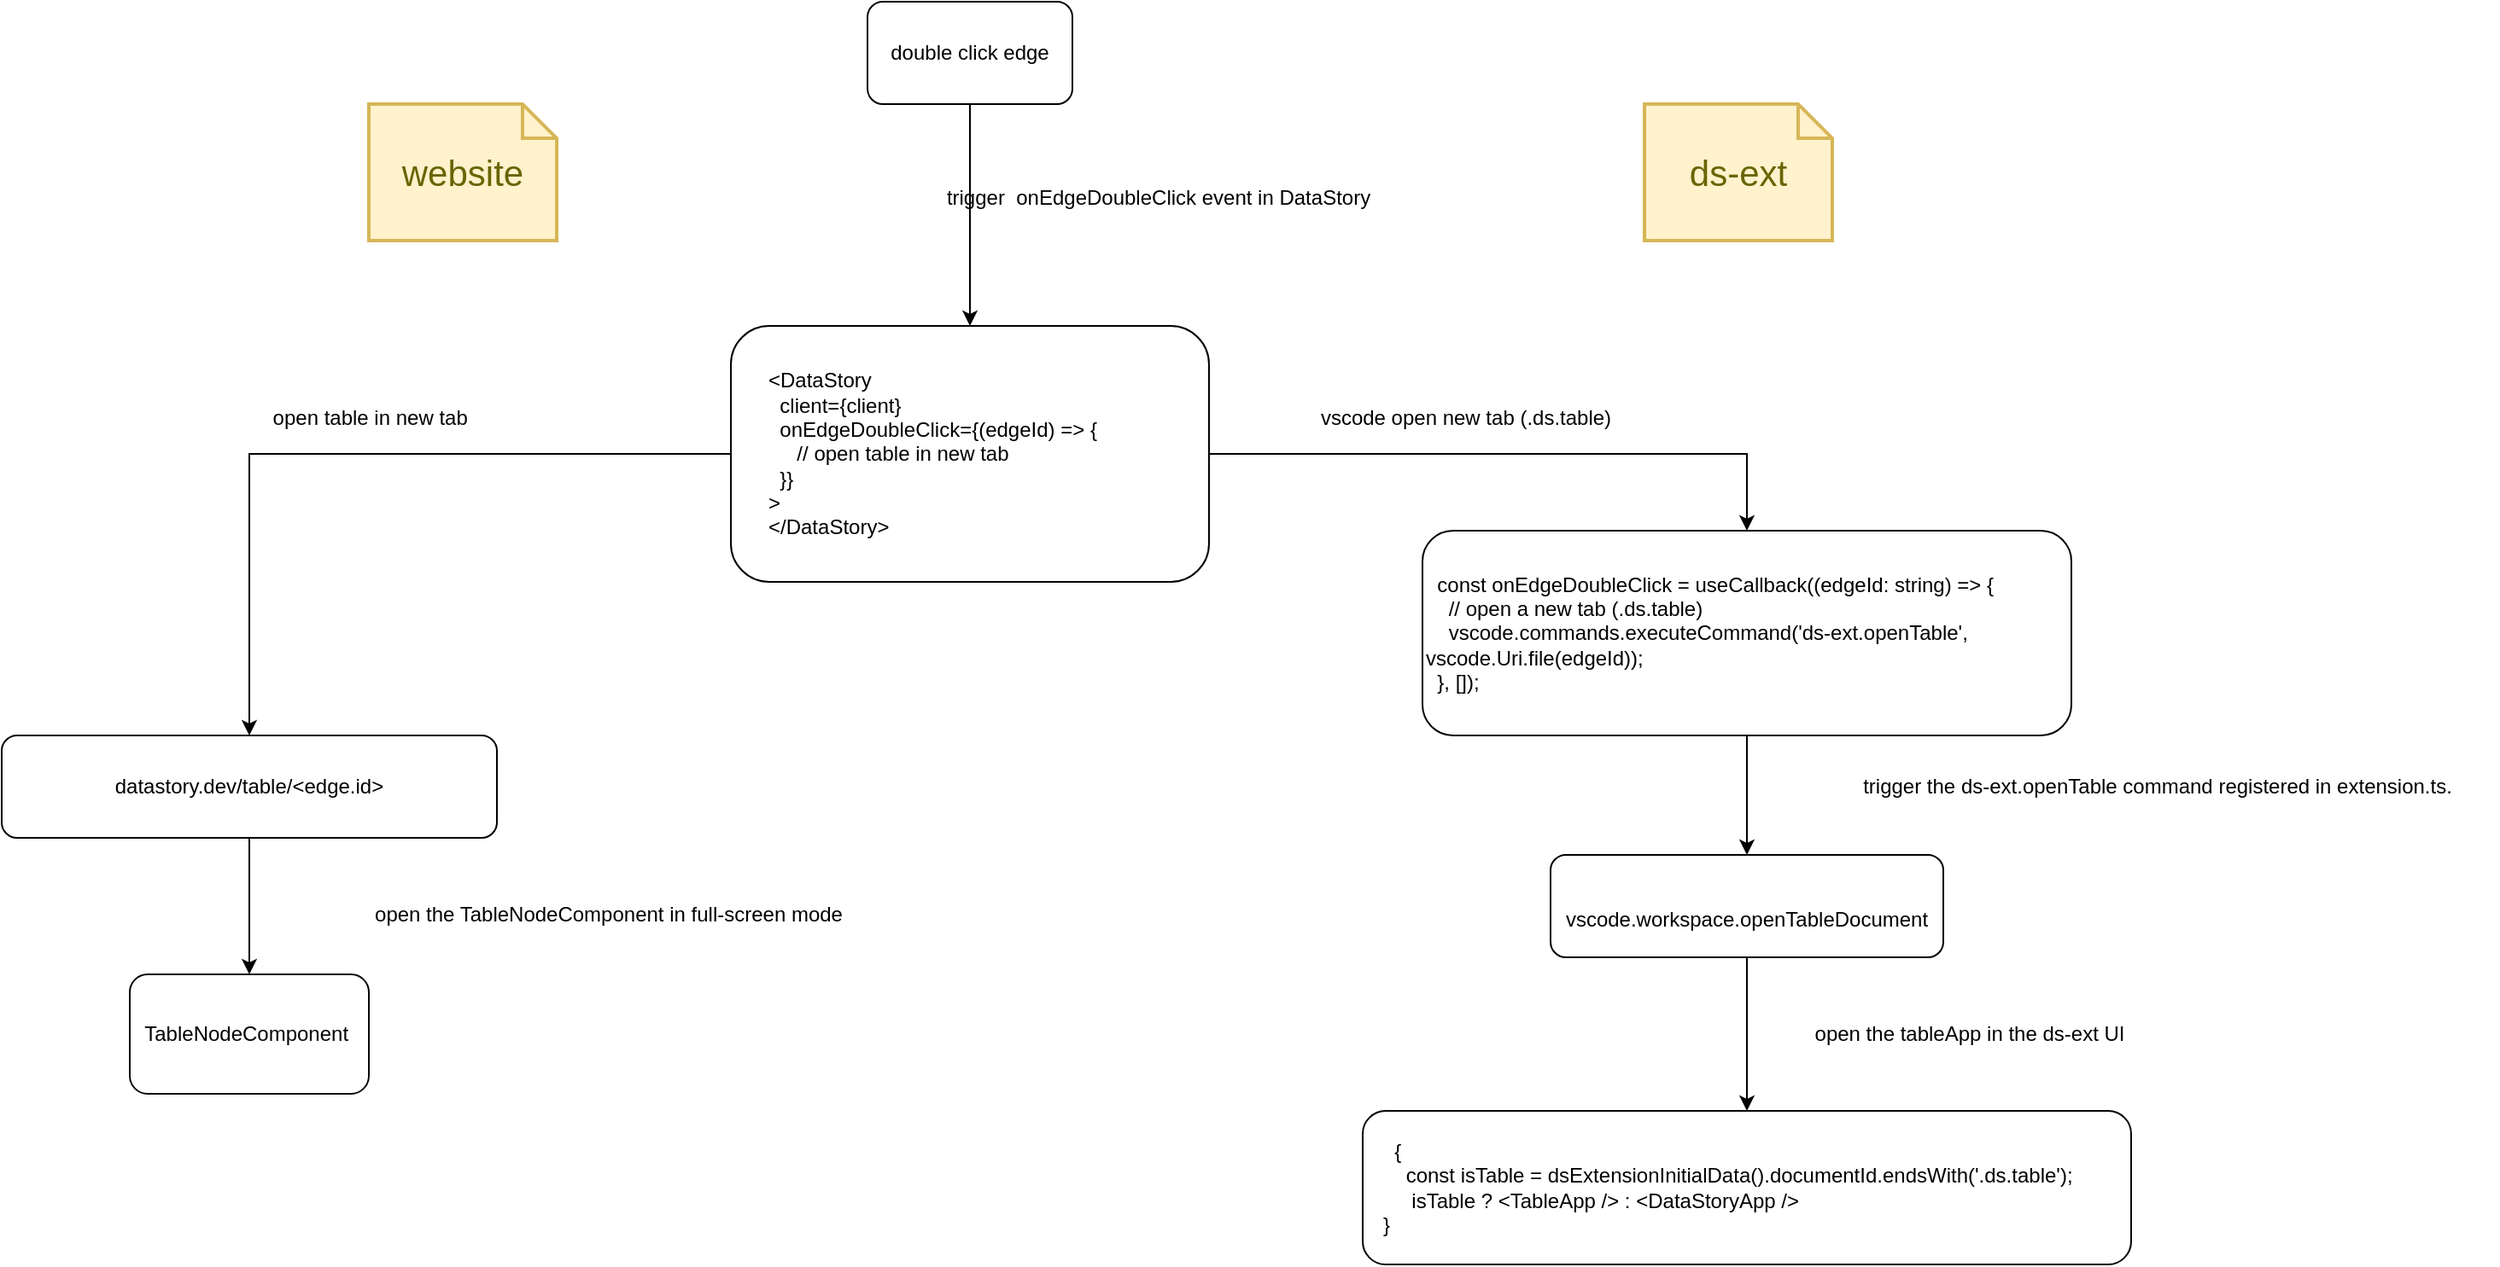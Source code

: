 <mxfile version="26.1.1" pages="2">
  <diagram name="Page-1" id="T_zbmvKe9Zy14KE6y2np">
    <mxGraphModel dx="1665" dy="2066" grid="1" gridSize="10" guides="1" tooltips="1" connect="1" arrows="1" fold="1" page="1" pageScale="1" pageWidth="850" pageHeight="1100" math="0" shadow="0">
      <root>
        <mxCell id="0" />
        <mxCell id="1" parent="0" />
        <mxCell id="19xzYETYqb3-DhoNCfy9-17" value="" style="edgeStyle=orthogonalEdgeStyle;rounded=0;orthogonalLoop=1;jettySize=auto;html=1;" edge="1" parent="1" source="19xzYETYqb3-DhoNCfy9-9" target="19xzYETYqb3-DhoNCfy9-16">
          <mxGeometry relative="1" as="geometry" />
        </mxCell>
        <mxCell id="19xzYETYqb3-DhoNCfy9-9" value="double click edge" style="rounded=1;whiteSpace=wrap;html=1;" vertex="1" parent="1">
          <mxGeometry x="675" y="-100" width="120" height="60" as="geometry" />
        </mxCell>
        <mxCell id="19xzYETYqb3-DhoNCfy9-14" value="" style="edgeStyle=orthogonalEdgeStyle;rounded=0;orthogonalLoop=1;jettySize=auto;html=1;" edge="1" parent="1" source="19xzYETYqb3-DhoNCfy9-10" target="19xzYETYqb3-DhoNCfy9-13">
          <mxGeometry relative="1" as="geometry" />
        </mxCell>
        <mxCell id="19xzYETYqb3-DhoNCfy9-10" value="&lt;span style=&quot;font-size: 12px;&quot;&gt;datastory.dev/table/&amp;lt;edge.id&amp;gt;&lt;/span&gt;" style="rounded=1;whiteSpace=wrap;html=1;" vertex="1" parent="1">
          <mxGeometry x="168" y="330" width="290" height="60" as="geometry" />
        </mxCell>
        <mxCell id="19xzYETYqb3-DhoNCfy9-12" value="open table in new tab&amp;nbsp;" style="text;html=1;align=center;verticalAlign=middle;resizable=0;points=[];autosize=1;strokeColor=none;fillColor=none;" vertex="1" parent="1">
          <mxGeometry x="310" y="129" width="150" height="30" as="geometry" />
        </mxCell>
        <mxCell id="19xzYETYqb3-DhoNCfy9-13" value="&lt;span style=&quot;text-wrap-mode: nowrap;&quot;&gt;TableNodeComponent&amp;nbsp;&lt;/span&gt;" style="whiteSpace=wrap;html=1;rounded=1;" vertex="1" parent="1">
          <mxGeometry x="243" y="470" width="140" height="70" as="geometry" />
        </mxCell>
        <mxCell id="19xzYETYqb3-DhoNCfy9-15" value="open the TableNodeComponent in full-screen mode" style="text;html=1;align=center;verticalAlign=middle;resizable=0;points=[];autosize=1;strokeColor=none;fillColor=none;" vertex="1" parent="1">
          <mxGeometry x="363" y="420" width="320" height="30" as="geometry" />
        </mxCell>
        <mxCell id="19xzYETYqb3-DhoNCfy9-19" style="edgeStyle=orthogonalEdgeStyle;rounded=0;orthogonalLoop=1;jettySize=auto;html=1;entryX=0.5;entryY=0;entryDx=0;entryDy=0;" edge="1" parent="1" source="19xzYETYqb3-DhoNCfy9-16" target="19xzYETYqb3-DhoNCfy9-10">
          <mxGeometry relative="1" as="geometry" />
        </mxCell>
        <mxCell id="19xzYETYqb3-DhoNCfy9-16" value="&lt;div&gt;&lt;span style=&quot;font-size: 12px;&quot;&gt;&amp;nbsp; &amp;nbsp; &amp;nbsp; &amp;lt;DataStory&lt;/span&gt;&lt;/div&gt;&lt;div&gt;&lt;span style=&quot;font-size: 12px;&quot;&gt;&amp;nbsp; &amp;nbsp; &amp;nbsp; &amp;nbsp; client={client}&lt;/span&gt;&lt;/div&gt;&lt;div&gt;&lt;span style=&quot;font-size: 12px;&quot;&gt;&amp;nbsp; &amp;nbsp; &amp;nbsp; &amp;nbsp; onEdgeDoubleClick={(edgeId) =&amp;gt; {&lt;/span&gt;&lt;/div&gt;&lt;div&gt;&lt;span style=&quot;font-size: 12px;&quot;&gt;&amp;nbsp; &amp;nbsp; &amp;nbsp; &amp;nbsp; &amp;nbsp; &amp;nbsp;//&amp;nbsp;&lt;/span&gt;&lt;span style=&quot;text-align: center; text-wrap-mode: nowrap; background-color: transparent; color: light-dark(rgb(0, 0, 0), rgb(255, 255, 255));&quot;&gt;open table in new tab&amp;nbsp;&lt;/span&gt;&lt;/div&gt;&lt;div&gt;&lt;span style=&quot;font-size: 12px;&quot;&gt;&amp;nbsp; &amp;nbsp; &amp;nbsp; &amp;nbsp; }}&lt;/span&gt;&lt;/div&gt;&lt;div&gt;&lt;span style=&quot;font-size: 12px;&quot;&gt;&amp;nbsp; &amp;nbsp; &amp;nbsp; &amp;gt;&lt;/span&gt;&lt;/div&gt;&lt;div&gt;&lt;span style=&quot;background-color: transparent; color: light-dark(rgb(0, 0, 0), rgb(255, 255, 255));&quot;&gt;&amp;nbsp; &amp;nbsp; &amp;nbsp; &amp;lt;/DataStory&amp;gt;&lt;/span&gt;&lt;/div&gt;" style="rounded=1;whiteSpace=wrap;html=1;align=left;" vertex="1" parent="1">
          <mxGeometry x="595" y="90" width="280" height="150" as="geometry" />
        </mxCell>
        <mxCell id="19xzYETYqb3-DhoNCfy9-18" value="trigger&amp;nbsp;&amp;nbsp;&lt;span style=&quot;text-wrap-mode: wrap;&quot;&gt;onEdgeDoubleClick event in DataStory&lt;/span&gt;" style="text;html=1;align=center;verticalAlign=middle;resizable=0;points=[];autosize=1;strokeColor=none;fillColor=none;" vertex="1" parent="1">
          <mxGeometry x="700" width="290" height="30" as="geometry" />
        </mxCell>
        <mxCell id="19xzYETYqb3-DhoNCfy9-21" value="&lt;div&gt;&lt;span style=&quot;font-size: 12px;&quot;&gt;&amp;nbsp; &amp;nbsp; &amp;nbsp;{&lt;/span&gt;&lt;/div&gt;&lt;div&gt;&lt;span style=&quot;text-wrap-mode: nowrap;&quot;&gt;&amp;nbsp; &amp;nbsp; &amp;nbsp; &amp;nbsp;const isTable = dsExtensionInitialData().documentId.endsWith(&#39;.ds.table&#39;);&lt;/span&gt;&lt;span style=&quot;font-size: 12px;&quot;&gt;&lt;/span&gt;&lt;/div&gt;&lt;div&gt;&lt;span style=&quot;font-size: 12px;&quot;&gt;&amp;nbsp; &amp;nbsp; &amp;nbsp; &amp;nbsp; isTable ? &amp;lt;TableApp /&amp;gt; : &amp;lt;DataStoryApp /&amp;gt;&lt;/span&gt;&lt;/div&gt;&lt;div&gt;&lt;span style=&quot;font-size: 12px;&quot;&gt;&amp;nbsp; &amp;nbsp;}&lt;/span&gt;&lt;/div&gt;" style="rounded=1;whiteSpace=wrap;html=1;align=left;" vertex="1" parent="1">
          <mxGeometry x="965" y="550" width="450" height="90" as="geometry" />
        </mxCell>
        <mxCell id="1xnDMjYjaWeccYKzjDIU-10" style="edgeStyle=orthogonalEdgeStyle;rounded=0;orthogonalLoop=1;jettySize=auto;html=1;" edge="1" parent="1" source="1xnDMjYjaWeccYKzjDIU-3" target="19xzYETYqb3-DhoNCfy9-21">
          <mxGeometry relative="1" as="geometry" />
        </mxCell>
        <mxCell id="1xnDMjYjaWeccYKzjDIU-3" value="&lt;span style=&quot;font-size: 12px;&quot;&gt;&lt;br&gt;vscode.workspace.openTableDocument&lt;/span&gt;" style="rounded=1;whiteSpace=wrap;html=1;" vertex="1" parent="1">
          <mxGeometry x="1075" y="400" width="230" height="60" as="geometry" />
        </mxCell>
        <mxCell id="1xnDMjYjaWeccYKzjDIU-4" value="vscode open new tab (.ds.table)" style="text;html=1;align=center;verticalAlign=middle;resizable=0;points=[];autosize=1;strokeColor=none;fillColor=none;" vertex="1" parent="1">
          <mxGeometry x="920" y="129" width="210" height="30" as="geometry" />
        </mxCell>
        <mxCell id="1xnDMjYjaWeccYKzjDIU-8" style="edgeStyle=orthogonalEdgeStyle;rounded=0;orthogonalLoop=1;jettySize=auto;html=1;" edge="1" parent="1" source="1xnDMjYjaWeccYKzjDIU-5" target="1xnDMjYjaWeccYKzjDIU-3">
          <mxGeometry relative="1" as="geometry" />
        </mxCell>
        <mxCell id="1xnDMjYjaWeccYKzjDIU-5" value="&lt;div&gt;&lt;span style=&quot;font-size: 12px;&quot;&gt;&amp;nbsp; const onEdgeDoubleClick = useCallback((edgeId: string) =&amp;gt; {&lt;/span&gt;&lt;/div&gt;&lt;div&gt;&lt;span style=&quot;font-size: 12px;&quot;&gt;&amp;nbsp; &amp;nbsp; // open a new tab (.ds.table)&lt;/span&gt;&lt;/div&gt;&lt;div&gt;&lt;span style=&quot;font-size: 12px;&quot;&gt;&amp;nbsp; &amp;nbsp; vscode.commands.executeCommand(&#39;ds-ext.openTable&#39;, vscode.Uri.file(edgeId));&lt;/span&gt;&lt;/div&gt;&lt;div&gt;&lt;span style=&quot;font-size: 12px;&quot;&gt;&amp;nbsp; }, []);&lt;/span&gt;&lt;/div&gt;" style="rounded=1;whiteSpace=wrap;html=1;align=left;" vertex="1" parent="1">
          <mxGeometry x="1000" y="210" width="380" height="120" as="geometry" />
        </mxCell>
        <mxCell id="1xnDMjYjaWeccYKzjDIU-6" style="edgeStyle=orthogonalEdgeStyle;rounded=0;orthogonalLoop=1;jettySize=auto;html=1;entryX=0.5;entryY=0;entryDx=0;entryDy=0;" edge="1" parent="1" source="19xzYETYqb3-DhoNCfy9-16" target="1xnDMjYjaWeccYKzjDIU-5">
          <mxGeometry relative="1" as="geometry">
            <Array as="points">
              <mxPoint x="1190" y="165" />
            </Array>
          </mxGeometry>
        </mxCell>
        <mxCell id="1xnDMjYjaWeccYKzjDIU-9" value="trigger the ds-ext.openTable command registered in extension.ts." style="text;html=1;align=center;verticalAlign=middle;resizable=0;points=[];autosize=1;strokeColor=none;fillColor=none;" vertex="1" parent="1">
          <mxGeometry x="1230" y="345" width="400" height="30" as="geometry" />
        </mxCell>
        <mxCell id="1xnDMjYjaWeccYKzjDIU-11" value="open the tableApp in the ds-ext UI" style="text;html=1;align=center;verticalAlign=middle;resizable=0;points=[];autosize=1;strokeColor=none;fillColor=none;" vertex="1" parent="1">
          <mxGeometry x="1210" y="490" width="220" height="30" as="geometry" />
        </mxCell>
        <mxCell id="1xnDMjYjaWeccYKzjDIU-12" value="&lt;font style=&quot;font-size: 21px;&quot;&gt;website&lt;/font&gt;" style="shape=note;strokeWidth=2;fontSize=14;size=20;whiteSpace=wrap;html=1;fillColor=#fff2cc;strokeColor=#d6b656;fontColor=#666600;" vertex="1" parent="1">
          <mxGeometry x="383" y="-40" width="110.0" height="80" as="geometry" />
        </mxCell>
        <mxCell id="1xnDMjYjaWeccYKzjDIU-13" value="&lt;font style=&quot;font-size: 21px;&quot;&gt;ds-ext&lt;/font&gt;" style="shape=note;strokeWidth=2;fontSize=14;size=20;whiteSpace=wrap;html=1;fillColor=#fff2cc;strokeColor=#d6b656;fontColor=#666600;" vertex="1" parent="1">
          <mxGeometry x="1130" y="-40" width="110.0" height="80" as="geometry" />
        </mxCell>
      </root>
    </mxGraphModel>
  </diagram>
  <diagram id="PPDxAfDycoBkD5GxSw8p" name="Page-2">
    <mxGraphModel dx="1082" dy="1728" grid="1" gridSize="10" guides="1" tooltips="1" connect="1" arrows="1" fold="1" page="1" pageScale="1" pageWidth="850" pageHeight="1100" math="0" shadow="0">
      <root>
        <mxCell id="0" />
        <mxCell id="1" parent="0" />
        <mxCell id="zFkiKzCzXed6k6_4gd_a-1" value="" style="edgeStyle=orthogonalEdgeStyle;rounded=0;orthogonalLoop=1;jettySize=auto;html=1;" edge="1" parent="1" source="zFkiKzCzXed6k6_4gd_a-2" target="zFkiKzCzXed6k6_4gd_a-10">
          <mxGeometry relative="1" as="geometry" />
        </mxCell>
        <mxCell id="zFkiKzCzXed6k6_4gd_a-2" value="double click edge" style="rounded=1;whiteSpace=wrap;html=1;" vertex="1" parent="1">
          <mxGeometry x="675" y="-100" width="120" height="60" as="geometry" />
        </mxCell>
        <mxCell id="zFkiKzCzXed6k6_4gd_a-3" value="" style="edgeStyle=orthogonalEdgeStyle;rounded=0;orthogonalLoop=1;jettySize=auto;html=1;" edge="1" parent="1" source="zFkiKzCzXed6k6_4gd_a-4" target="zFkiKzCzXed6k6_4gd_a-6">
          <mxGeometry relative="1" as="geometry" />
        </mxCell>
        <mxCell id="zFkiKzCzXed6k6_4gd_a-4" value="&lt;span style=&quot;font-size: 12px;&quot;&gt;datastory.dev/table/&amp;lt;edge.id&amp;gt;&lt;/span&gt;" style="rounded=1;whiteSpace=wrap;html=1;" vertex="1" parent="1">
          <mxGeometry x="168" y="330" width="290" height="60" as="geometry" />
        </mxCell>
        <mxCell id="zFkiKzCzXed6k6_4gd_a-5" value="open table in new tab&amp;nbsp;" style="text;html=1;align=center;verticalAlign=middle;resizable=0;points=[];autosize=1;strokeColor=none;fillColor=none;" vertex="1" parent="1">
          <mxGeometry x="363" y="120" width="150" height="30" as="geometry" />
        </mxCell>
        <mxCell id="zFkiKzCzXed6k6_4gd_a-6" value="&lt;span style=&quot;text-wrap-mode: nowrap;&quot;&gt;TableNodeComponent&amp;nbsp;&lt;/span&gt;" style="whiteSpace=wrap;html=1;rounded=1;" vertex="1" parent="1">
          <mxGeometry x="243" y="470" width="140" height="70" as="geometry" />
        </mxCell>
        <mxCell id="zFkiKzCzXed6k6_4gd_a-7" value="open the TableNodeComponent in full-screen mode" style="text;html=1;align=center;verticalAlign=middle;resizable=0;points=[];autosize=1;strokeColor=none;fillColor=none;" vertex="1" parent="1">
          <mxGeometry x="363" y="420" width="320" height="30" as="geometry" />
        </mxCell>
        <mxCell id="zFkiKzCzXed6k6_4gd_a-8" style="edgeStyle=orthogonalEdgeStyle;rounded=0;orthogonalLoop=1;jettySize=auto;html=1;entryX=0.5;entryY=0;entryDx=0;entryDy=0;" edge="1" parent="1" source="zFkiKzCzXed6k6_4gd_a-10" target="zFkiKzCzXed6k6_4gd_a-4">
          <mxGeometry relative="1" as="geometry" />
        </mxCell>
        <mxCell id="zFkiKzCzXed6k6_4gd_a-9" style="edgeStyle=orthogonalEdgeStyle;rounded=0;orthogonalLoop=1;jettySize=auto;html=1;" edge="1" parent="1" source="zFkiKzCzXed6k6_4gd_a-10" target="zFkiKzCzXed6k6_4gd_a-12">
          <mxGeometry relative="1" as="geometry">
            <mxPoint x="1070" y="300" as="targetPoint" />
          </mxGeometry>
        </mxCell>
        <mxCell id="zFkiKzCzXed6k6_4gd_a-10" value="&lt;div&gt;&lt;span style=&quot;font-size: 12px;&quot;&gt;&amp;nbsp; &amp;nbsp; &amp;nbsp; &amp;lt;DataStory&lt;/span&gt;&lt;/div&gt;&lt;div&gt;&lt;span style=&quot;font-size: 12px;&quot;&gt;&amp;nbsp; &amp;nbsp; &amp;nbsp; &amp;nbsp; client={client}&lt;/span&gt;&lt;/div&gt;&lt;div&gt;&lt;span style=&quot;font-size: 12px;&quot;&gt;&amp;nbsp; &amp;nbsp; &amp;nbsp; &amp;nbsp; onEdgeDoubleClick={(edgeId) =&amp;gt; {&lt;/span&gt;&lt;/div&gt;&lt;div&gt;&lt;span style=&quot;font-size: 12px;&quot;&gt;&amp;nbsp; &amp;nbsp; &amp;nbsp; &amp;nbsp; &amp;nbsp; &amp;nbsp;//&amp;nbsp;&lt;/span&gt;&lt;span style=&quot;text-align: center; text-wrap-mode: nowrap; background-color: transparent; color: light-dark(rgb(0, 0, 0), rgb(255, 255, 255));&quot;&gt;open table in new tab&amp;nbsp;&lt;/span&gt;&lt;/div&gt;&lt;div&gt;&lt;span style=&quot;font-size: 12px;&quot;&gt;&amp;nbsp; &amp;nbsp; &amp;nbsp; &amp;nbsp; }}&lt;/span&gt;&lt;/div&gt;&lt;div&gt;&lt;span style=&quot;font-size: 12px;&quot;&gt;&amp;nbsp; &amp;nbsp; &amp;nbsp; &amp;gt;&lt;/span&gt;&lt;/div&gt;&lt;div&gt;&lt;span style=&quot;background-color: transparent; color: light-dark(rgb(0, 0, 0), rgb(255, 255, 255));&quot;&gt;&amp;nbsp; &amp;nbsp; &amp;nbsp; &amp;lt;/DataStory&amp;gt;&lt;/span&gt;&lt;/div&gt;" style="rounded=1;whiteSpace=wrap;html=1;align=left;" vertex="1" parent="1">
          <mxGeometry x="595" y="90" width="280" height="150" as="geometry" />
        </mxCell>
        <mxCell id="zFkiKzCzXed6k6_4gd_a-11" value="trigger&amp;nbsp;&amp;nbsp;&lt;span style=&quot;text-wrap-mode: wrap;&quot;&gt;onEdgeDoubleClick event in DataStory&lt;/span&gt;" style="text;html=1;align=center;verticalAlign=middle;resizable=0;points=[];autosize=1;strokeColor=none;fillColor=none;" vertex="1" parent="1">
          <mxGeometry x="700" width="290" height="30" as="geometry" />
        </mxCell>
        <mxCell id="zFkiKzCzXed6k6_4gd_a-12" value="" style="rounded=1;whiteSpace=wrap;html=1;" vertex="1" parent="1">
          <mxGeometry x="1010" y="270" width="120" height="60" as="geometry" />
        </mxCell>
      </root>
    </mxGraphModel>
  </diagram>
</mxfile>
